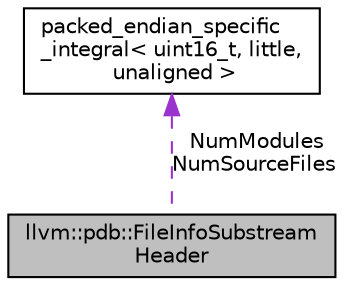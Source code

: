 digraph "llvm::pdb::FileInfoSubstreamHeader"
{
 // LATEX_PDF_SIZE
  bgcolor="transparent";
  edge [fontname="Helvetica",fontsize="10",labelfontname="Helvetica",labelfontsize="10"];
  node [fontname="Helvetica",fontsize="10",shape="box"];
  Node1 [label="llvm::pdb::FileInfoSubstream\lHeader",height=0.2,width=0.4,color="black", fillcolor="grey75", style="filled", fontcolor="black",tooltip="The header preceding the File Info Substream of the DBI stream."];
  Node2 -> Node1 [dir="back",color="darkorchid3",fontsize="10",style="dashed",label=" NumModules\nNumSourceFiles" ,fontname="Helvetica"];
  Node2 [label="packed_endian_specific\l_integral\< uint16_t, little,\l unaligned \>",height=0.2,width=0.4,color="black",tooltip=" "];
}
